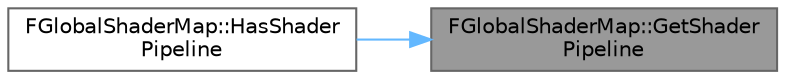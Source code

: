 digraph "FGlobalShaderMap::GetShaderPipeline"
{
 // INTERACTIVE_SVG=YES
 // LATEX_PDF_SIZE
  bgcolor="transparent";
  edge [fontname=Helvetica,fontsize=10,labelfontname=Helvetica,labelfontsize=10];
  node [fontname=Helvetica,fontsize=10,shape=box,height=0.2,width=0.4];
  rankdir="RL";
  Node1 [id="Node000001",label="FGlobalShaderMap::GetShader\lPipeline",height=0.2,width=0.4,color="gray40", fillcolor="grey60", style="filled", fontcolor="black",tooltip=" "];
  Node1 -> Node2 [id="edge1_Node000001_Node000002",dir="back",color="steelblue1",style="solid",tooltip=" "];
  Node2 [id="Node000002",label="FGlobalShaderMap::HasShader\lPipeline",height=0.2,width=0.4,color="grey40", fillcolor="white", style="filled",URL="$de/d45/classFGlobalShaderMap.html#af52c99c65f536c80f5b0ed437c311e9b",tooltip=" "];
}
